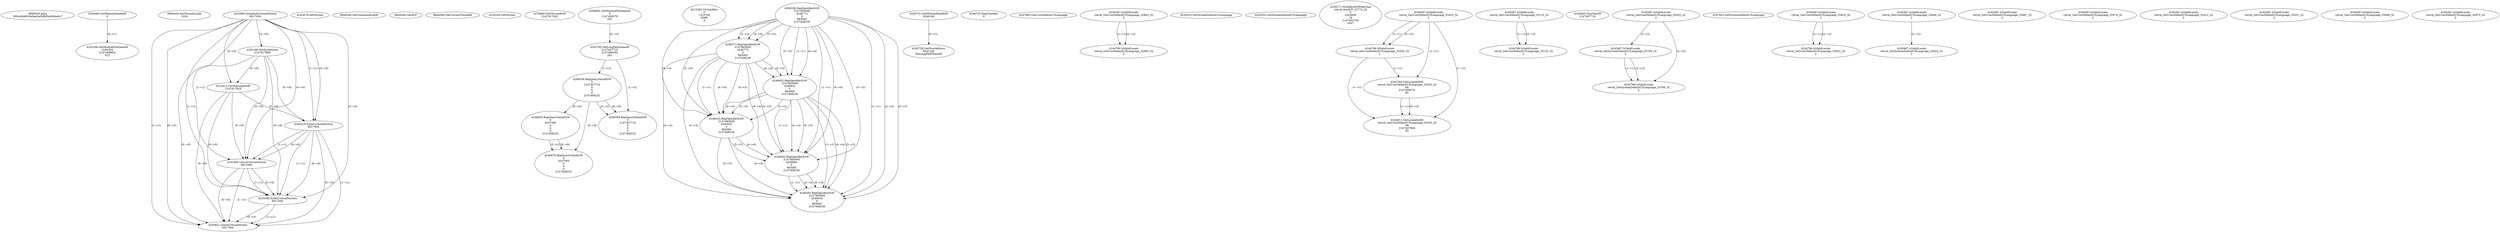 // Global SCDG with merge call
digraph {
	0 [label="6850628.main
000cddb6834a9ea3a36fbf0e940aa9c7"]
	1 [label="4254480.GetModuleHandleW
0"]
	2 [label="6844434.SetThreadLocale
1024"]
	3 [label="4243965.InitializeCriticalSection
6917004"]
	4 [label="4243979.GetVersion
"]
	5 [label="4250188.GetSystemInfo
2147417660"]
	3 -> 5 [label="(0-->0)"]
	6 [label="6844540.GetCommandLineW
"]
	7 [label="4214413.GetStartupInfoW
2147417624"]
	3 -> 7 [label="(0-->0)"]
	5 -> 7 [label="(0-->0)"]
	8 [label="6844560.GetACP
"]
	9 [label="6844580.GetCurrentThreadId
"]
	10 [label="4250204.GetVersion
"]
	11 [label="4276690.GetVersionExW
2147417420"]
	12 [label="4243306.GetModuleFileNameW
4194304
2147408904
522"]
	1 -> 12 [label="(0-->1)"]
	13 [label="4248064.GetModuleFileNameW
0
2147408370
261"]
	14 [label="4215383.VirtualAlloc
0
1310704
4096
4"]
	15 [label="4246338.RegOpenKeyExW
2147483649
4246772
0
983065
2147408236"]
	16 [label="4245741.GetModuleHandleW
4246160"]
	17 [label="4245758.GetProcAddress
9441320
GetLongPathNameW"]
	16 -> 17 [label="(0-->1)"]
	18 [label="4245785.GetLongPathNameW
2147407710
2147406542
261"]
	13 -> 18 [label="(3-->3)"]
	19 [label="4246556.RegQueryValueExW
0
2147407710
0
0
0
2147408232"]
	18 -> 19 [label="(1-->2)"]
	20 [label="4246635.RegQueryValueExW
0
4247000
0
0
0
2147408232"]
	19 -> 20 [label="(6-->6)"]
	21 [label="4246722.RegCloseKey
0"]
	22 [label="4247883.GetUserDefaultUILanguage
"]
	23 [label="4245418.EnterCriticalSection
6917004"]
	3 -> 23 [label="(1-->1)"]
	3 -> 23 [label="(0-->0)"]
	5 -> 23 [label="(0-->0)"]
	7 -> 23 [label="(0-->0)"]
	24 [label="4245469.LeaveCriticalSection
6917004"]
	3 -> 24 [label="(1-->1)"]
	23 -> 24 [label="(1-->1)"]
	3 -> 24 [label="(0-->0)"]
	5 -> 24 [label="(0-->0)"]
	7 -> 24 [label="(0-->0)"]
	23 -> 24 [label="(0-->0)"]
	25 [label="4245487.IsValidLocale
retval_GetUserDefaultUILanguage_32863_32
2"]
	26 [label="4244766.IsValidLocale
retval_GetUserDefaultUILanguage_32863_32
2"]
	25 -> 26 [label="(1-->1)"]
	25 -> 26 [label="(2-->2)"]
	27 [label="4245525.GetSystemDefaultUILanguage
"]
	28 [label="4245552.GetSystemDefaultUILanguage
"]
	29 [label="4250171.MultiByteToWideChar
retval_GetACP_32774_32
0
4243696
16
2147403704
2047"]
	30 [label="4245580.EnterCriticalSection
6917004"]
	3 -> 30 [label="(1-->1)"]
	23 -> 30 [label="(1-->1)"]
	24 -> 30 [label="(1-->1)"]
	3 -> 30 [label="(0-->0)"]
	5 -> 30 [label="(0-->0)"]
	7 -> 30 [label="(0-->0)"]
	23 -> 30 [label="(0-->0)"]
	24 -> 30 [label="(0-->0)"]
	31 [label="4245621.LeaveCriticalSection
6917004"]
	3 -> 31 [label="(1-->1)"]
	23 -> 31 [label="(1-->1)"]
	24 -> 31 [label="(1-->1)"]
	30 -> 31 [label="(1-->1)"]
	3 -> 31 [label="(0-->0)"]
	5 -> 31 [label="(0-->0)"]
	7 -> 31 [label="(0-->0)"]
	23 -> 31 [label="(0-->0)"]
	24 -> 31 [label="(0-->0)"]
	30 -> 31 [label="(0-->0)"]
	32 [label="4246372.RegOpenKeyExW
2147483650
4246772
0
983065
2147408236"]
	15 -> 32 [label="(2-->2)"]
	15 -> 32 [label="(4-->4)"]
	15 -> 32 [label="(5-->5)"]
	33 [label="4246402.RegOpenKeyExW
2147483649
4246832
0
983065
2147408236"]
	15 -> 33 [label="(1-->1)"]
	15 -> 33 [label="(4-->4)"]
	32 -> 33 [label="(4-->4)"]
	15 -> 33 [label="(5-->5)"]
	32 -> 33 [label="(5-->5)"]
	34 [label="4246432.RegOpenKeyExW
2147483650
4246832
0
983065
2147408236"]
	32 -> 34 [label="(1-->1)"]
	33 -> 34 [label="(2-->2)"]
	15 -> 34 [label="(4-->4)"]
	32 -> 34 [label="(4-->4)"]
	33 -> 34 [label="(4-->4)"]
	15 -> 34 [label="(5-->5)"]
	32 -> 34 [label="(5-->5)"]
	33 -> 34 [label="(5-->5)"]
	35 [label="4245487.IsValidLocale
retval_GetUserDefaultUILanguage_33435_32
2"]
	36 [label="4244766.IsValidLocale
retval_GetUserDefaultUILanguage_33435_32
2"]
	35 -> 36 [label="(1-->1)"]
	35 -> 36 [label="(2-->2)"]
	37 [label="4244794.GetLocaleInfoW
retval_GetUserDefaultUILanguage_33435_32
89
2147408070
85"]
	35 -> 37 [label="(1-->1)"]
	36 -> 37 [label="(1-->1)"]
	38 [label="4244811.GetLocaleInfoW
retval_GetUserDefaultUILanguage_33435_32
90
2147407900
85"]
	35 -> 38 [label="(1-->1)"]
	36 -> 38 [label="(1-->1)"]
	37 -> 38 [label="(1-->1)"]
	37 -> 38 [label="(4-->4)"]
	39 [label="4246462.RegOpenKeyExW
2147483649
4246884
0
983065
2147408236"]
	15 -> 39 [label="(1-->1)"]
	33 -> 39 [label="(1-->1)"]
	15 -> 39 [label="(4-->4)"]
	32 -> 39 [label="(4-->4)"]
	33 -> 39 [label="(4-->4)"]
	34 -> 39 [label="(4-->4)"]
	15 -> 39 [label="(5-->5)"]
	32 -> 39 [label="(5-->5)"]
	33 -> 39 [label="(5-->5)"]
	34 -> 39 [label="(5-->5)"]
	40 [label="4245487.IsValidLocale
retval_GetUserDefaultUILanguage_33133_32
2"]
	41 [label="4244766.IsValidLocale
retval_GetUserDefaultUILanguage_33133_32
2"]
	40 -> 41 [label="(1-->1)"]
	40 -> 41 [label="(2-->2)"]
	42 [label="4245683.CharNextW
2147407716"]
	43 [label="4246676.RegQueryValueExW
0
4247000
0
0
0
2147408232"]
	20 -> 43 [label="(2-->2)"]
	19 -> 43 [label="(6-->6)"]
	20 -> 43 [label="(6-->6)"]
	44 [label="4245487.IsValidLocale
retval_GetUserDefaultUILanguage_33525_32
2"]
	45 [label="4247923.GetSystemDefaultUILanguage
"]
	46 [label="4245487.IsValidLocale
retval_GetSystemDefaultUILanguage_33784_32
2"]
	44 -> 46 [label="(2-->2)"]
	47 [label="4244766.IsValidLocale
retval_GetSystemDefaultUILanguage_33784_32
2"]
	46 -> 47 [label="(1-->1)"]
	44 -> 47 [label="(2-->2)"]
	46 -> 47 [label="(2-->2)"]
	48 [label="4246599.RegQueryValueExW
0
2147407710
0
0
0
2147408232"]
	18 -> 48 [label="(1-->2)"]
	19 -> 48 [label="(2-->2)"]
	19 -> 48 [label="(6-->6)"]
	49 [label="4245487.IsValidLocale
retval_GetUserDefaultUILanguage_32922_32
2"]
	50 [label="4245487.IsValidLocale
retval_GetUserDefaultUILanguage_32849_32
2"]
	51 [label="4246492.RegOpenKeyExW
2147483649
4246936
0
983065
2147408236"]
	15 -> 51 [label="(1-->1)"]
	33 -> 51 [label="(1-->1)"]
	39 -> 51 [label="(1-->1)"]
	15 -> 51 [label="(4-->4)"]
	32 -> 51 [label="(4-->4)"]
	33 -> 51 [label="(4-->4)"]
	34 -> 51 [label="(4-->4)"]
	39 -> 51 [label="(4-->4)"]
	15 -> 51 [label="(5-->5)"]
	32 -> 51 [label="(5-->5)"]
	33 -> 51 [label="(5-->5)"]
	34 -> 51 [label="(5-->5)"]
	39 -> 51 [label="(5-->5)"]
	52 [label="4245487.IsValidLocale
retval_GetUserDefaultUILanguage_32987_32
2"]
	53 [label="4244766.IsValidLocale
retval_GetUserDefaultUILanguage_32922_32
2"]
	49 -> 53 [label="(1-->1)"]
	49 -> 53 [label="(2-->2)"]
	54 [label="4245487.IsValidLocale
retval_GetSystemDefaultUILanguage_33024_32
2"]
	50 -> 54 [label="(2-->2)"]
	55 [label="4245487.IsValidLocale
retval_GetUserDefaultUILanguage_32974_32
2"]
	56 [label="4245487.IsValidLocale
retval_GetUserDefaultUILanguage_32912_32
2"]
	57 [label="4245487.IsValidLocale
retval_GetUserDefaultUILanguage_33051_32
2"]
	58 [label="4245487.IsValidLocale
retval_GetUserDefaultUILanguage_33066_32
2"]
	59 [label="4245487.IsValidLocale
retval_GetUserDefaultUILanguage_32870_32
2"]
}

